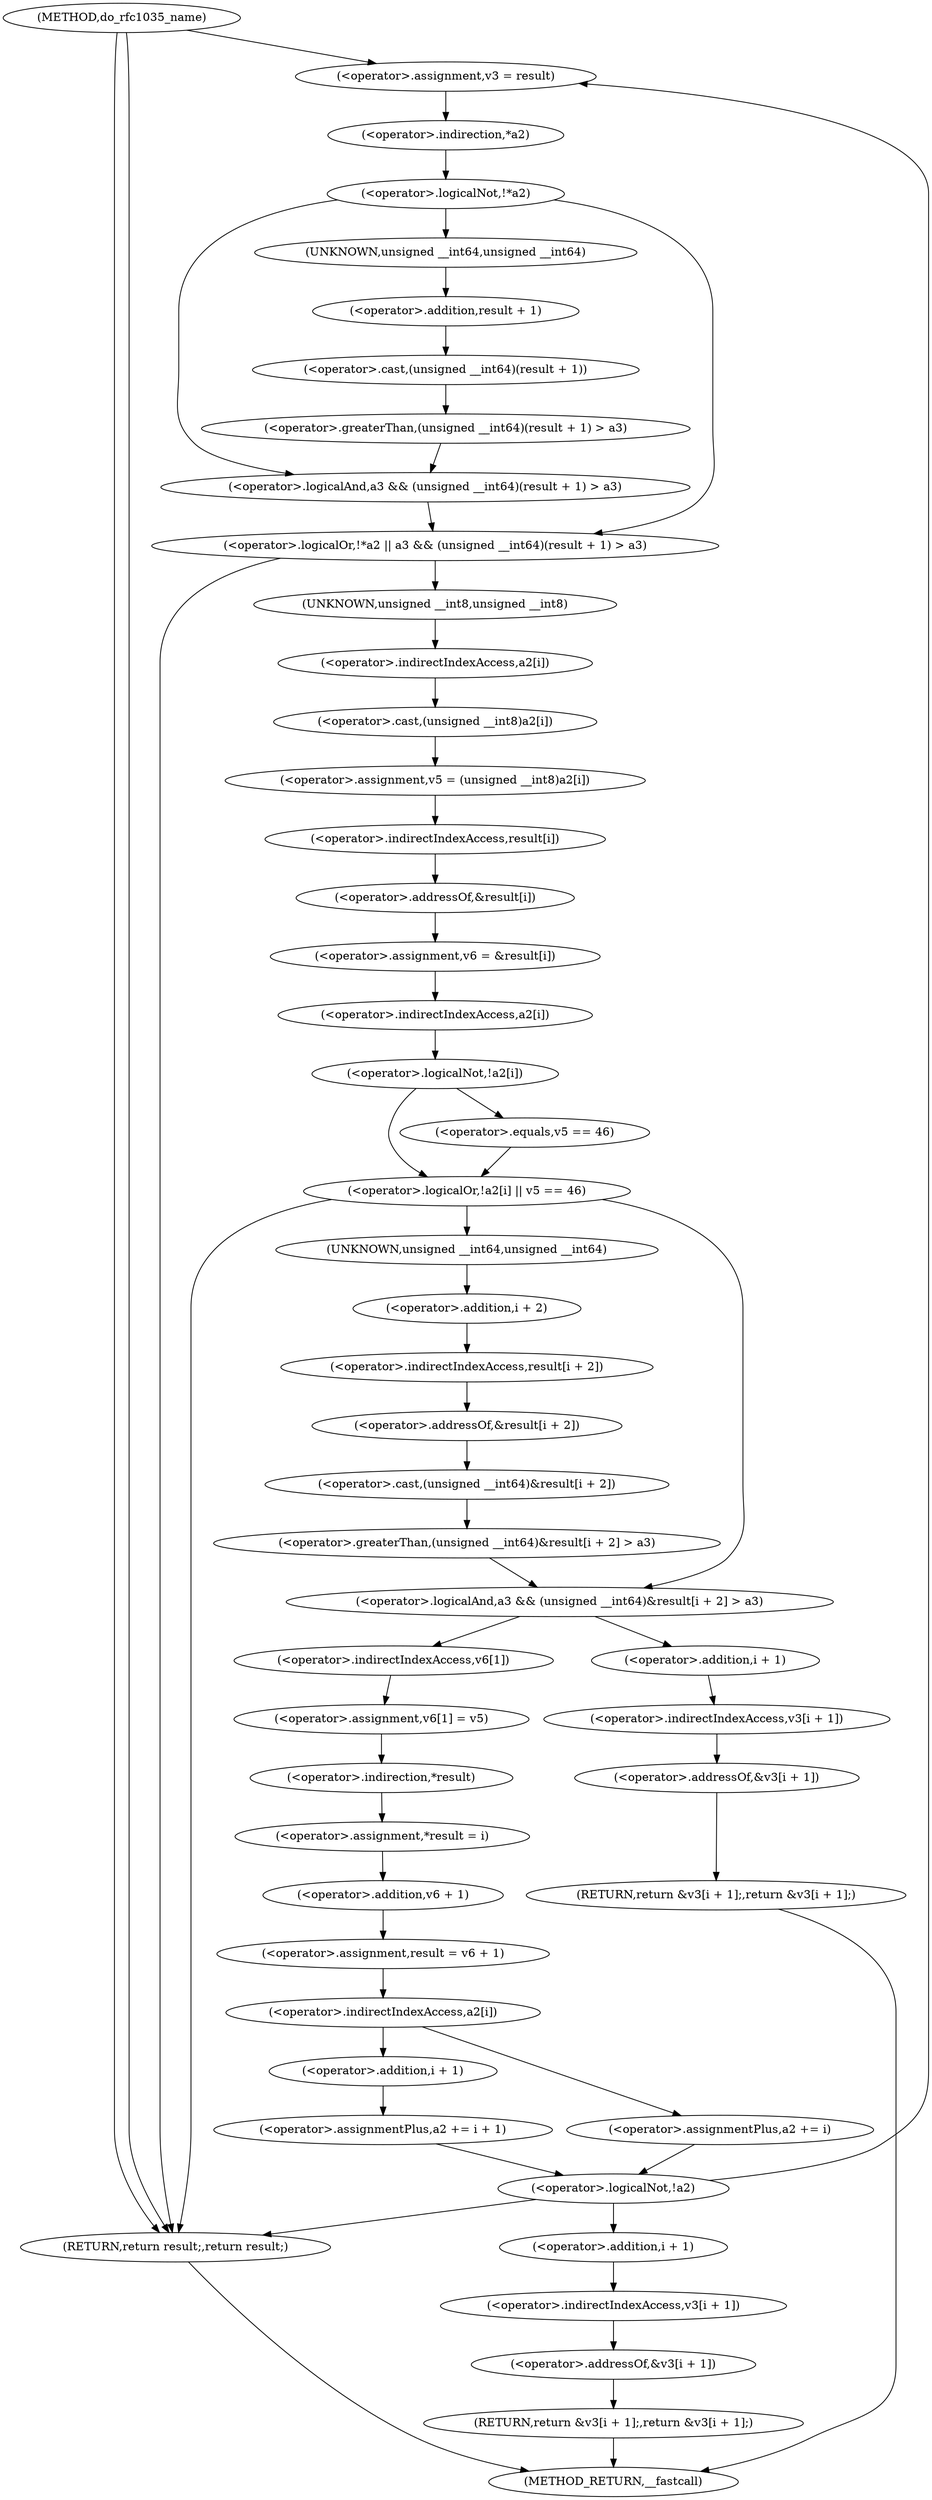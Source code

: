 digraph do_rfc1035_name {  
"1000120" [label = "(<operator>.assignment,v3 = result)" ]
"1000124" [label = "(<operator>.logicalOr,!*a2 || a3 && (unsigned __int64)(result + 1) > a3)" ]
"1000125" [label = "(<operator>.logicalNot,!*a2)" ]
"1000126" [label = "(<operator>.indirection,*a2)" ]
"1000128" [label = "(<operator>.logicalAnd,a3 && (unsigned __int64)(result + 1) > a3)" ]
"1000130" [label = "(<operator>.greaterThan,(unsigned __int64)(result + 1) > a3)" ]
"1000131" [label = "(<operator>.cast,(unsigned __int64)(result + 1))" ]
"1000132" [label = "(UNKNOWN,unsigned __int64,unsigned __int64)" ]
"1000133" [label = "(<operator>.addition,result + 1)" ]
"1000140" [label = "(<operator>.assignment,v5 = (unsigned __int8)a2[i])" ]
"1000142" [label = "(<operator>.cast,(unsigned __int8)a2[i])" ]
"1000143" [label = "(UNKNOWN,unsigned __int8,unsigned __int8)" ]
"1000144" [label = "(<operator>.indirectIndexAccess,a2[i])" ]
"1000147" [label = "(<operator>.assignment,v6 = &result[i])" ]
"1000149" [label = "(<operator>.addressOf,&result[i])" ]
"1000150" [label = "(<operator>.indirectIndexAccess,result[i])" ]
"1000154" [label = "(<operator>.logicalOr,!a2[i] || v5 == 46)" ]
"1000155" [label = "(<operator>.logicalNot,!a2[i])" ]
"1000156" [label = "(<operator>.indirectIndexAccess,a2[i])" ]
"1000159" [label = "(<operator>.equals,v5 == 46)" ]
"1000164" [label = "(<operator>.logicalAnd,a3 && (unsigned __int64)&result[i + 2] > a3)" ]
"1000166" [label = "(<operator>.greaterThan,(unsigned __int64)&result[i + 2] > a3)" ]
"1000167" [label = "(<operator>.cast,(unsigned __int64)&result[i + 2])" ]
"1000168" [label = "(UNKNOWN,unsigned __int64,unsigned __int64)" ]
"1000169" [label = "(<operator>.addressOf,&result[i + 2])" ]
"1000170" [label = "(<operator>.indirectIndexAccess,result[i + 2])" ]
"1000172" [label = "(<operator>.addition,i + 2)" ]
"1000176" [label = "(RETURN,return &v3[i + 1];,return &v3[i + 1];)" ]
"1000177" [label = "(<operator>.addressOf,&v3[i + 1])" ]
"1000178" [label = "(<operator>.indirectIndexAccess,v3[i + 1])" ]
"1000180" [label = "(<operator>.addition,i + 1)" ]
"1000183" [label = "(<operator>.assignment,v6[1] = v5)" ]
"1000184" [label = "(<operator>.indirectIndexAccess,v6[1])" ]
"1000188" [label = "(<operator>.assignment,*result = i)" ]
"1000189" [label = "(<operator>.indirection,*result)" ]
"1000192" [label = "(<operator>.assignment,result = v6 + 1)" ]
"1000194" [label = "(<operator>.addition,v6 + 1)" ]
"1000198" [label = "(<operator>.indirectIndexAccess,a2[i])" ]
"1000201" [label = "(<operator>.assignmentPlus,a2 += i + 1)" ]
"1000203" [label = "(<operator>.addition,i + 1)" ]
"1000207" [label = "(<operator>.assignmentPlus,a2 += i)" ]
"1000211" [label = "(<operator>.logicalNot,!a2)" ]
"1000213" [label = "(RETURN,return &v3[i + 1];,return &v3[i + 1];)" ]
"1000214" [label = "(<operator>.addressOf,&v3[i + 1])" ]
"1000215" [label = "(<operator>.indirectIndexAccess,v3[i + 1])" ]
"1000217" [label = "(<operator>.addition,i + 1)" ]
"1000220" [label = "(RETURN,return result;,return result;)" ]
"1000105" [label = "(METHOD,do_rfc1035_name)" ]
"1000222" [label = "(METHOD_RETURN,__fastcall)" ]
  "1000120" -> "1000126" 
  "1000124" -> "1000220" 
  "1000124" -> "1000143" 
  "1000125" -> "1000124" 
  "1000125" -> "1000132" 
  "1000125" -> "1000128" 
  "1000126" -> "1000125" 
  "1000128" -> "1000124" 
  "1000130" -> "1000128" 
  "1000131" -> "1000130" 
  "1000132" -> "1000133" 
  "1000133" -> "1000131" 
  "1000140" -> "1000150" 
  "1000142" -> "1000140" 
  "1000143" -> "1000144" 
  "1000144" -> "1000142" 
  "1000147" -> "1000156" 
  "1000149" -> "1000147" 
  "1000150" -> "1000149" 
  "1000154" -> "1000220" 
  "1000154" -> "1000168" 
  "1000154" -> "1000164" 
  "1000155" -> "1000154" 
  "1000155" -> "1000159" 
  "1000156" -> "1000155" 
  "1000159" -> "1000154" 
  "1000164" -> "1000180" 
  "1000164" -> "1000184" 
  "1000166" -> "1000164" 
  "1000167" -> "1000166" 
  "1000168" -> "1000172" 
  "1000169" -> "1000167" 
  "1000170" -> "1000169" 
  "1000172" -> "1000170" 
  "1000176" -> "1000222" 
  "1000177" -> "1000176" 
  "1000178" -> "1000177" 
  "1000180" -> "1000178" 
  "1000183" -> "1000189" 
  "1000184" -> "1000183" 
  "1000188" -> "1000194" 
  "1000189" -> "1000188" 
  "1000192" -> "1000198" 
  "1000194" -> "1000192" 
  "1000198" -> "1000203" 
  "1000198" -> "1000207" 
  "1000201" -> "1000211" 
  "1000203" -> "1000201" 
  "1000207" -> "1000211" 
  "1000211" -> "1000120" 
  "1000211" -> "1000220" 
  "1000211" -> "1000217" 
  "1000213" -> "1000222" 
  "1000214" -> "1000213" 
  "1000215" -> "1000214" 
  "1000217" -> "1000215" 
  "1000220" -> "1000222" 
  "1000105" -> "1000120" 
  "1000105" -> "1000220" 
  "1000105" -> "1000220" 
}
